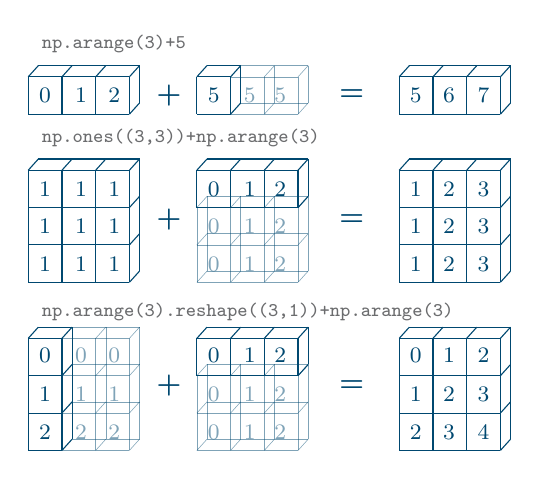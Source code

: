 % This file was created by matplotlib2tikz v0.6.2.
\begin{tikzpicture}
  \definecolor{blue}{RGB}{0,72,112}
  \definecolor{gray}{RGB}{107,108,110}
  \colorlet{black}{blue}
  \begin{axis}[
      hide axis,
      xmin=0, xmax=16,
      ymin=0.5, ymax=12.5
    ]
    \addplot [black]
    table {%
      1 11
      2 11
    };
    \addplot [black]
    table {%
      2 10
      2 11
    };
    \addplot [black]
    table {%
      1 10
      2 10
    };
    \addplot [black]
    table {%
      1 10
      1 11
    };
    \addplot [black]
    table {%
      1 11
      1.3 11.3
    };
    \addplot [black]
    table {%
      2 11
      2.3 11.3
    };
    \addplot [black]
    table {%
      1.3 11.3
      2.3 11.3
    };
    \addplot [black]
    table {%
      2 11
      3 11
    };
    \addplot [black]
    table {%
      3 10
      3 11
    };
    \addplot [black]
    table {%
      2 10
      3 10
    };
    \addplot [black]
    table {%
      3 11
      3.3 11.3
    };
    \addplot [black]
    table {%
      2.3 11.3
      3.3 11.3
    };
    \addplot [black]
    table {%
      3 11
      4 11
    };
    \addplot [black]
    table {%
      4 10
      4 11
    };
    \addplot [black]
    table {%
      3 10
      4 10
    };
    \addplot [black]
    table {%
      4 11
      4.3 11.3
    };
    \addplot [black]
    table {%
      4 10
      4.3 10.3
    };
    \addplot [black]
    table {%
      3.3 11.3
      4.3 11.3
    };
    \addplot [black]
    table {%
      4.3 10.3
      4.3 11.3
    };
    \addplot [black]
    table {%
      6 11
      7 11
    };
    \addplot [black]
    table {%
      7 10
      7 11
    };
    \addplot [black]
    table {%
      6 10
      7 10
    };
    \addplot [black]
    table {%
      6 10
      6 11
    };
    \addplot [black]
    table {%
      6 11
      6.3 11.3
    };
    \addplot [black]
    table {%
      7 11
      7.3 11.3
    };
    \addplot [black]
    table {%
      7 10
      7.3 10.3
    };
    \addplot [black]
    table {%
      6.3 11.3
      7.3 11.3
    };
    \addplot [black]
    table {%
      7.3 10.3
      7.3 11.3
    };
    \addplot [very thin, black, opacity=0.5]
    table {%
      7 11
      8 11
    };
    \addplot [very thin, black, opacity=0.5]
    table {%
      8 10
      8 11
    };
    \addplot [very thin, black, opacity=0.5]
    table {%
      7 10
      8 10
    };
    \addplot [very thin, black, opacity=0.5]
    table {%
      8 11
      8.3 11.3
    };
    \addplot [very thin, black, opacity=0.5]
    table {%
      8 10
      8.3 10.3
    };
    \addplot [very thin, black, opacity=0.5]
    table {%
      7.3 11.3
      8.3 11.3
    };
    \addplot [very thin, black, opacity=0.5]
    table {%
      8.3 10.3
      8.3 11.3
    };
    \addplot [very thin, black, opacity=0.5]
    table {%
      7.3 10.3
      8.3 10.3
    };
    \addplot [very thin, black, opacity=0.5]
    table {%
      8 11
      9 11
    };
    \addplot [very thin, black, opacity=0.5]
    table {%
      9 10
      9 11
    };
    \addplot [very thin, black, opacity=0.5]
    table {%
      8 10
      9 10
    };
    \addplot [very thin, black, opacity=0.5]
    table {%
      9 11
      9.3 11.3
    };
    \addplot [very thin, black, opacity=0.5]
    table {%
      9 10
      9.3 10.3
    };
    \addplot [very thin, black, opacity=0.5]
    table {%
      8.3 11.3
      9.3 11.3
    };
    \addplot [very thin, black, opacity=0.5]
    table {%
      9.3 10.3
      9.3 11.3
    };
    \addplot [very thin, black, opacity=0.5]
    table {%
      8.3 10.3
      9.3 10.3
    };
    \addplot [black]
    table {%
      12 11
      13 11
    };
    \addplot [black]
    table {%
      13 10
      13 11
    };
    \addplot [black]
    table {%
      12 10
      13 10
    };
    \addplot [black]
    table {%
      12 10
      12 11
    };
    \addplot [black]
    table {%
      12 11
      12.3 11.3
    };
    \addplot [black]
    table {%
      13 11
      13.3 11.3
    };
    \addplot [black]
    table {%
      12.3 11.3
      13.3 11.3
    };
    \addplot [black]
    table {%
      13 11
      14 11
    };
    \addplot [black]
    table {%
      14 10
      14 11
    };
    \addplot [black]
    table {%
      13 10
      14 10
    };
    \addplot [black]
    table {%
      14 11
      14.3 11.3
    };
    \addplot [black]
    table {%
      13.3 11.3
      14.3 11.3
    };
    \addplot [black]
    table {%
      14 11
      15 11
    };
    \addplot [black]
    table {%
      15 10
      15 11
    };
    \addplot [black]
    table {%
      14 10
      15 10
    };
    \addplot [black]
    table {%
      15 11
      15.3 11.3
    };
    \addplot [black]
    table {%
      15 10
      15.3 10.3
    };
    \addplot [black]
    table {%
      14.3 11.3
      15.3 11.3
    };
    \addplot [black]
    table {%
      15.3 10.3
      15.3 11.3
    };
    \addplot [black]
    table {%
      1 8.5
      2 8.5
    };
    \addplot [black]
    table {%
      2 7.5
      2 8.5
    };
    \addplot [black]
    table {%
      1 7.5
      2 7.5
    };
    \addplot [black]
    table {%
      1 7.5
      1 8.5
    };
    \addplot [black]
    table {%
      1 8.5
      1.3 8.8
    };
    \addplot [black]
    table {%
      2 8.5
      2.3 8.8
    };
    \addplot [black]
    table {%
      1.3 8.8
      2.3 8.8
    };
    \addplot [black]
    table {%
      2 8.5
      3 8.5
    };
    \addplot [black]
    table {%
      3 7.5
      3 8.5
    };
    \addplot [black]
    table {%
      2 7.5
      3 7.5
    };
    \addplot [black]
    table {%
      3 8.5
      3.3 8.8
    };
    \addplot [black]
    table {%
      2.3 8.8
      3.3 8.8
    };
    \addplot [black]
    table {%
      3 8.5
      4 8.5
    };
    \addplot [black]
    table {%
      4 7.5
      4 8.5
    };
    \addplot [black]
    table {%
      3 7.5
      4 7.5
    };
    \addplot [black]
    table {%
      4 8.5
      4.3 8.8
    };
    \addplot [black]
    table {%
      4 7.5
      4.3 7.8
    };
    \addplot [black]
    table {%
      3.3 8.8
      4.3 8.8
    };
    \addplot [black]
    table {%
      4.3 7.8
      4.3 8.8
    };
    \addplot [black]
    table {%
      2 6.5
      2 7.5
    };
    \addplot [black]
    table {%
      1 6.5
      2 6.5
    };
    \addplot [black]
    table {%
      1 6.5
      1 7.5
    };
    \addplot [black]
    table {%
      3 6.5
      3 7.5
    };
    \addplot [black]
    table {%
      2 6.5
      3 6.5
    };
    \addplot [black]
    table {%
      4 6.5
      4 7.5
    };
    \addplot [black]
    table {%
      3 6.5
      4 6.5
    };
    \addplot [black]
    table {%
      4 6.5
      4.3 6.8
    };
    \addplot [black]
    table {%
      4.3 6.8
      4.3 7.8
    };
    \addplot [black]
    table {%
      2 5.5
      2 6.5
    };
    \addplot [black]
    table {%
      1 5.5
      2 5.5
    };
    \addplot [black]
    table {%
      1 5.5
      1 6.5
    };
    \addplot [black]
    table {%
      3 5.5
      3 6.5
    };
    \addplot [black]
    table {%
      2 5.5
      3 5.5
    };
    \addplot [black]
    table {%
      4 5.5
      4 6.5
    };
    \addplot [black]
    table {%
      3 5.5
      4 5.5
    };
    \addplot [black]
    table {%
      4 5.5
      4.3 5.8
    };
    \addplot [black]
    table {%
      4.3 5.8
      4.3 6.8
    };
    \addplot [black]
    table {%
      6 8.5
      7 8.5
    };
    \addplot [black]
    table {%
      7 7.5
      7 8.5
    };
    \addplot [black]
    table {%
      6 7.5
      7 7.5
    };
    \addplot [black]
    table {%
      6 7.5
      6 8.5
    };
    \addplot [black]
    table {%
      6 8.5
      6.3 8.8
    };
    \addplot [black]
    table {%
      7 8.5
      7.3 8.8
    };
    \addplot [black]
    table {%
      6.3 8.8
      7.3 8.8
    };
    \addplot [black]
    table {%
      7 8.5
      8 8.5
    };
    \addplot [black]
    table {%
      8 7.5
      8 8.5
    };
    \addplot [black]
    table {%
      7 7.5
      8 7.5
    };
    \addplot [black]
    table {%
      8 8.5
      8.3 8.8
    };
    \addplot [black]
    table {%
      7.3 8.8
      8.3 8.8
    };
    \addplot [black]
    table {%
      8 8.5
      9 8.5
    };
    \addplot [black]
    table {%
      9 7.5
      9 8.5
    };
    \addplot [black]
    table {%
      8 7.5
      9 7.5
    };
    \addplot [black]
    table {%
      9 8.5
      9.3 8.8
    };
    \addplot [black]
    table {%
      9 7.5
      9.3 7.8
    };
    \addplot [black]
    table {%
      8.3 8.8
      9.3 8.8
    };
    \addplot [black]
    table {%
      9.3 7.8
      9.3 8.8
    };
    \addplot [very thin, black, opacity=0.5]
    table {%
      7 6.5
      7 7.5
    };
    \addplot [very thin, black, opacity=0.5]
    table {%
      6 6.5
      7 6.5
    };
    \addplot [very thin, black, opacity=0.5]
    table {%
      6 6.5
      6 7.5
    };
    \addplot [very thin, black, opacity=0.5]
    table {%
      6 7.5
      6.3 7.8
    };
    \addplot [very thin, black, opacity=0.5]
    table {%
      7 7.5
      7.3 7.8
    };
    \addplot [very thin, black, opacity=0.5]
    table {%
      7 6.5
      7.3 6.8
    };
    \addplot [very thin, black, opacity=0.5]
    table {%
      6 6.5
      6.3 6.8
    };
    \addplot [very thin, black, opacity=0.5]
    table {%
      6.3 7.8
      7.3 7.8
    };
    \addplot [very thin, black, opacity=0.5]
    table {%
      7.3 6.8
      7.3 7.8
    };
    \addplot [very thin, black, opacity=0.5]
    table {%
      6.3 6.8
      7.3 6.8
    };
    \addplot [very thin, black, opacity=0.5]
    table {%
      6.3 6.8
      6.3 7.8
    };
    \addplot [very thin, black, opacity=0.5]
    table {%
      8 6.5
      8 7.5
    };
    \addplot [very thin, black, opacity=0.5]
    table {%
      7 6.5
      8 6.5
    };
    \addplot [very thin, black, opacity=0.5]
    table {%
      8 7.5
      8.3 7.8
    };
    \addplot [very thin, black, opacity=0.5]
    table {%
      8 6.5
      8.3 6.8
    };
    \addplot [very thin, black, opacity=0.5]
    table {%
      7.3 7.8
      8.3 7.8
    };
    \addplot [very thin, black, opacity=0.5]
    table {%
      8.3 6.8
      8.3 7.8
    };
    \addplot [very thin, black, opacity=0.5]
    table {%
      7.3 6.8
      8.3 6.8
    };
    \addplot [very thin, black, opacity=0.5]
    table {%
      9 6.5
      9 7.5
    };
    \addplot [very thin, black, opacity=0.5]
    table {%
      8 6.5
      9 6.5
    };
    \addplot [very thin, black, opacity=0.5]
    table {%
      9 7.5
      9.3 7.8
    };
    \addplot [very thin, black, opacity=0.5]
    table {%
      9 6.5
      9.3 6.8
    };
    \addplot [very thin, black, opacity=0.5]
    table {%
      8.3 7.8
      9.3 7.8
    };
    \addplot [very thin, black, opacity=0.5]
    table {%
      9.3 6.8
      9.3 7.8
    };
    \addplot [very thin, black, opacity=0.5]
    table {%
      8.3 6.8
      9.3 6.8
    };
    \addplot [very thin, black, opacity=0.5]
    table {%
      7 5.5
      7 6.5
    };
    \addplot [very thin, black, opacity=0.5]
    table {%
      6 5.5
      7 5.5
    };
    \addplot [very thin, black, opacity=0.5]
    table {%
      6 5.5
      6 6.5
    };
    \addplot [very thin, black, opacity=0.5]
    table {%
      7 5.5
      7.3 5.8
    };
    \addplot [very thin, black, opacity=0.5]
    table {%
      6 5.5
      6.3 5.8
    };
    \addplot [very thin, black, opacity=0.5]
    table {%
      7.3 5.8
      7.3 6.8
    };
    \addplot [very thin, black, opacity=0.5]
    table {%
      6.3 5.8
      7.3 5.8
    };
    \addplot [very thin, black, opacity=0.5]
    table {%
      6.3 5.8
      6.3 6.8
    };
    \addplot [very thin, black, opacity=0.5]
    table {%
      8 5.5
      8 6.5
    };
    \addplot [very thin, black, opacity=0.5]
    table {%
      7 5.5
      8 5.5
    };
    \addplot [very thin, black, opacity=0.5]
    table {%
      8 5.5
      8.3 5.8
    };
    \addplot [very thin, black, opacity=0.5]
    table {%
      8.3 5.8
      8.3 6.8
    };
    \addplot [very thin, black, opacity=0.5]
    table {%
      7.3 5.8
      8.3 5.8
    };
    \addplot [very thin, black, opacity=0.5]
    table {%
      9 5.5
      9 6.5
    };
    \addplot [very thin, black, opacity=0.5]
    table {%
      8 5.5
      9 5.5
    };
    \addplot [very thin, black, opacity=0.5]
    table {%
      9 5.5
      9.3 5.8
    };
    \addplot [very thin, black, opacity=0.5]
    table {%
      9.3 5.8
      9.3 6.8
    };
    \addplot [very thin, black, opacity=0.5]
    table {%
      8.3 5.8
      9.3 5.8
    };
    \addplot [black]
    table {%
      12 8.5
      13 8.5
    };
    \addplot [black]
    table {%
      13 7.5
      13 8.5
    };
    \addplot [black]
    table {%
      12 7.5
      13 7.5
    };
    \addplot [black]
    table {%
      12 7.5
      12 8.5
    };
    \addplot [black]
    table {%
      12 8.5
      12.3 8.8
    };
    \addplot [black]
    table {%
      13 8.5
      13.3 8.8
    };
    \addplot [black]
    table {%
      12.3 8.8
      13.3 8.8
    };
    \addplot [black]
    table {%
      13 8.5
      14 8.5
    };
    \addplot [black]
    table {%
      14 7.5
      14 8.5
    };
    \addplot [black]
    table {%
      13 7.5
      14 7.5
    };
    \addplot [black]
    table {%
      14 8.5
      14.3 8.8
    };
    \addplot [black]
    table {%
      13.3 8.8
      14.3 8.8
    };
    \addplot [black]
    table {%
      14 8.5
      15 8.5
    };
    \addplot [black]
    table {%
      15 7.5
      15 8.5
    };
    \addplot [black]
    table {%
      14 7.5
      15 7.5
    };
    \addplot [black]
    table {%
      15 8.5
      15.3 8.8
    };
    \addplot [black]
    table {%
      15 7.5
      15.3 7.8
    };
    \addplot [black]
    table {%
      14.3 8.8
      15.3 8.8
    };
    \addplot [black]
    table {%
      15.3 7.8
      15.3 8.8
    };
    \addplot [black]
    table {%
      13 6.5
      13 7.5
    };
    \addplot [black]
    table {%
      12 6.5
      13 6.5
    };
    \addplot [black]
    table {%
      12 6.5
      12 7.5
    };
    \addplot [black]
    table {%
      14 6.5
      14 7.5
    };
    \addplot [black]
    table {%
      13 6.5
      14 6.5
    };
    \addplot [black]
    table {%
      15 6.5
      15 7.5
    };
    \addplot [black]
    table {%
      14 6.5
      15 6.5
    };
    \addplot [black]
    table {%
      15 6.5
      15.3 6.8
    };
    \addplot [black]
    table {%
      15.3 6.8
      15.3 7.8
    };
    \addplot [black]
    table {%
      13 5.5
      13 6.5
    };
    \addplot [black]
    table {%
      12 5.5
      13 5.5
    };
    \addplot [black]
    table {%
      12 5.5
      12 6.5
    };
    \addplot [black]
    table {%
      14 5.5
      14 6.5
    };
    \addplot [black]
    table {%
      13 5.5
      14 5.5
    };
    \addplot [black]
    table {%
      15 5.5
      15 6.5
    };
    \addplot [black]
    table {%
      14 5.5
      15 5.5
    };
    \addplot [black]
    table {%
      15 5.5
      15.3 5.8
    };
    \addplot [black]
    table {%
      15.3 5.8
      15.3 6.8
    };
    \addplot [black]
    table {%
      1 4
      2 4
    };
    \addplot [black]
    table {%
      2 3
      2 4
    };
    \addplot [black]
    table {%
      1 3
      2 3
    };
    \addplot [black]
    table {%
      1 3
      1 4
    };
    \addplot [black]
    table {%
      1 4
      1.3 4.3
    };
    \addplot [black]
    table {%
      2 4
      2.3 4.3
    };
    \addplot [black]
    table {%
      2 3
      2.3 3.3
    };
    \addplot [black]
    table {%
      1.3 4.3
      2.3 4.3
    };
    \addplot [black]
    table {%
      2.3 3.3
      2.3 4.3
    };
    \addplot [black]
    table {%
      2 2
      2 3
    };
    \addplot [black]
    table {%
      1 2
      2 2
    };
    \addplot [black]
    table {%
      1 2
      1 3
    };
    \addplot [black]
    table {%
      2 2
      2.3 2.3
    };
    \addplot [black]
    table {%
      2.3 2.3
      2.3 3.3
    };
    \addplot [black]
    table {%
      2 1
      2 2
    };
    \addplot [black]
    table {%
      1 1
      2 1
    };
    \addplot [black]
    table {%
      1 1
      1 2
    };
    \addplot [black]
    table {%
      2 1
      2.3 1.3
    };
    \addplot [black]
    table {%
      2.3 1.3
      2.3 2.3
    };
    \addplot [very thin, black, opacity=0.5]
    table {%
      2 4
      3 4
    };
    \addplot [very thin, black, opacity=0.5]
    table {%
      3 3
      3 4
    };
    \addplot [very thin, black, opacity=0.5]
    table {%
      2 3
      3 3
    };
    \addplot [very thin, black, opacity=0.5]
    table {%
      3 4
      3.3 4.3
    };
    \addplot [very thin, black, opacity=0.5]
    table {%
      3 3
      3.3 3.3
    };
    \addplot [very thin, black, opacity=0.5]
    table {%
      2.3 4.3
      3.3 4.3
    };
    \addplot [very thin, black, opacity=0.5]
    table {%
      3.3 3.3
      3.3 4.3
    };
    \addplot [very thin, black, opacity=0.5]
    table {%
      2.3 3.3
      3.3 3.3
    };
    \addplot [very thin, black, opacity=0.5]
    table {%
      3 2
      3 3
    };
    \addplot [very thin, black, opacity=0.5]
    table {%
      2 2
      3 2
    };
    \addplot [very thin, black, opacity=0.5]
    table {%
      3 2
      3.3 2.3
    };
    \addplot [very thin, black, opacity=0.5]
    table {%
      3.3 2.3
      3.3 3.3
    };
    \addplot [very thin, black, opacity=0.5]
    table {%
      2.3 2.3
      3.3 2.3
    };
    \addplot [very thin, black, opacity=0.5]
    table {%
      3 1
      3 2
    };
    \addplot [very thin, black, opacity=0.5]
    table {%
      2 1
      3 1
    };
    \addplot [very thin, black, opacity=0.5]
    table {%
      3 1
      3.3 1.3
    };
    \addplot [very thin, black, opacity=0.5]
    table {%
      3.3 1.3
      3.3 2.3
    };
    \addplot [very thin, black, opacity=0.5]
    table {%
      2.3 1.3
      3.3 1.3
    };
    \addplot [very thin, black, opacity=0.5]
    table {%
      3 4
      4 4
    };
    \addplot [very thin, black, opacity=0.5]
    table {%
      4 3
      4 4
    };
    \addplot [very thin, black, opacity=0.5]
    table {%
      3 3
      4 3
    };
    \addplot [very thin, black, opacity=0.5]
    table {%
      4 4
      4.3 4.3
    };
    \addplot [very thin, black, opacity=0.5]
    table {%
      4 3
      4.3 3.3
    };
    \addplot [very thin, black, opacity=0.5]
    table {%
      3.3 4.3
      4.3 4.3
    };
    \addplot [very thin, black, opacity=0.5]
    table {%
      4.3 3.3
      4.3 4.3
    };
    \addplot [very thin, black, opacity=0.5]
    table {%
      3.3 3.3
      4.3 3.3
    };
    \addplot [very thin, black, opacity=0.5]
    table {%
      4 2
      4 3
    };
    \addplot [very thin, black, opacity=0.5]
    table {%
      3 2
      4 2
    };
    \addplot [very thin, black, opacity=0.5]
    table {%
      4 2
      4.3 2.3
    };
    \addplot [very thin, black, opacity=0.5]
    table {%
      4.3 2.3
      4.3 3.3
    };
    \addplot [very thin, black, opacity=0.5]
    table {%
      3.3 2.3
      4.3 2.3
    };
    \addplot [very thin, black, opacity=0.5]
    table {%
      4 1
      4 2
    };
    \addplot [very thin, black, opacity=0.5]
    table {%
      3 1
      4 1
    };
    \addplot [very thin, black, opacity=0.5]
    table {%
      4 1
      4.3 1.3
    };
    \addplot [very thin, black, opacity=0.5]
    table {%
      4.3 1.3
      4.3 2.3
    };
    \addplot [very thin, black, opacity=0.5]
    table {%
      3.3 1.3
      4.3 1.3
    };
    \addplot [black]
    table {%
      6 4
      7 4
    };
    \addplot [black]
    table {%
      7 3
      7 4
    };
    \addplot [black]
    table {%
      6 3
      7 3
    };
    \addplot [black]
    table {%
      6 3
      6 4
    };
    \addplot [black]
    table {%
      6 4
      6.3 4.3
    };
    \addplot [black]
    table {%
      7 4
      7.3 4.3
    };
    \addplot [black]
    table {%
      6.3 4.3
      7.3 4.3
    };
    \addplot [black]
    table {%
      7 4
      8 4
    };
    \addplot [black]
    table {%
      8 3
      8 4
    };
    \addplot [black]
    table {%
      7 3
      8 3
    };
    \addplot [black]
    table {%
      8 4
      8.3 4.3
    };
    \addplot [black]
    table {%
      7.3 4.3
      8.3 4.3
    };
    \addplot [black]
    table {%
      8 4
      9 4
    };
    \addplot [black]
    table {%
      9 3
      9 4
    };
    \addplot [black]
    table {%
      8 3
      9 3
    };
    \addplot [black]
    table {%
      9 4
      9.3 4.3
    };
    \addplot [black]
    table {%
      9 3
      9.3 3.3
    };
    \addplot [black]
    table {%
      8.3 4.3
      9.3 4.3
    };
    \addplot [black]
    table {%
      9.3 3.3
      9.3 4.3
    };
    \addplot [very thin, black, opacity=0.5]
    table {%
      7 2
      7 3
    };
    \addplot [very thin, black, opacity=0.5]
    table {%
      6 2
      7 2
    };
    \addplot [very thin, black, opacity=0.5]
    table {%
      6 2
      6 3
    };
    \addplot [very thin, black, opacity=0.5]
    table {%
      6 3
      6.3 3.3
    };
    \addplot [very thin, black, opacity=0.5]
    table {%
      7 3
      7.3 3.3
    };
    \addplot [very thin, black, opacity=0.5]
    table {%
      7 2
      7.3 2.3
    };
    \addplot [very thin, black, opacity=0.5]
    table {%
      6 2
      6.3 2.3
    };
    \addplot [very thin, black, opacity=0.5]
    table {%
      6.3 3.3
      7.3 3.3
    };
    \addplot [very thin, black, opacity=0.5]
    table {%
      7.3 2.3
      7.3 3.3
    };
    \addplot [very thin, black, opacity=0.5]
    table {%
      6.3 2.3
      7.3 2.3
    };
    \addplot [very thin, black, opacity=0.5]
    table {%
      6.3 2.3
      6.3 3.3
    };
    \addplot [very thin, black, opacity=0.5]
    table {%
      8 2
      8 3
    };
    \addplot [very thin, black, opacity=0.5]
    table {%
      7 2
      8 2
    };
    \addplot [very thin, black, opacity=0.5]
    table {%
      8 3
      8.3 3.3
    };
    \addplot [very thin, black, opacity=0.5]
    table {%
      8 2
      8.3 2.3
    };
    \addplot [very thin, black, opacity=0.5]
    table {%
      7.3 3.3
      8.3 3.3
    };
    \addplot [very thin, black, opacity=0.5]
    table {%
      8.3 2.3
      8.3 3.3
    };
    \addplot [very thin, black, opacity=0.5]
    table {%
      7.3 2.3
      8.3 2.3
    };
    \addplot [very thin, black, opacity=0.5]
    table {%
      9 2
      9 3
    };
    \addplot [very thin, black, opacity=0.5]
    table {%
      8 2
      9 2
    };
    \addplot [very thin, black, opacity=0.5]
    table {%
      9 3
      9.3 3.3
    };
    \addplot [very thin, black, opacity=0.5]
    table {%
      9 2
      9.3 2.3
    };
    \addplot [very thin, black, opacity=0.5]
    table {%
      8.3 3.3
      9.3 3.3
    };
    \addplot [very thin, black, opacity=0.5]
    table {%
      9.3 2.3
      9.3 3.3
    };
    \addplot [very thin, black, opacity=0.5]
    table {%
      8.3 2.3
      9.3 2.3
    };
    \addplot [very thin, black, opacity=0.5]
    table {%
      7 1
      7 2
    };
    \addplot [very thin, black, opacity=0.5]
    table {%
      6 1
      7 1
    };
    \addplot [very thin, black, opacity=0.5]
    table {%
      6 1
      6 2
    };
    \addplot [very thin, black, opacity=0.5]
    table {%
      7 1
      7.3 1.3
    };
    \addplot [very thin, black, opacity=0.5]
    table {%
      6 1
      6.3 1.3
    };
    \addplot [very thin, black, opacity=0.5]
    table {%
      7.3 1.3
      7.3 2.3
    };
    \addplot [very thin, black, opacity=0.5]
    table {%
      6.3 1.3
      7.3 1.3
    };
    \addplot [very thin, black, opacity=0.5]
    table {%
      6.3 1.3
      6.3 2.3
    };
    \addplot [very thin, black, opacity=0.5]
    table {%
      8 1
      8 2
    };
    \addplot [very thin, black, opacity=0.5]
    table {%
      7 1
      8 1
    };
    \addplot [very thin, black, opacity=0.5]
    table {%
      8 1
      8.3 1.3
    };
    \addplot [very thin, black, opacity=0.5]
    table {%
      8.3 1.3
      8.3 2.3
    };
    \addplot [very thin, black, opacity=0.5]
    table {%
      7.3 1.3
      8.3 1.3
    };
    \addplot [very thin, black, opacity=0.5]
    table {%
      9 1
      9 2
    };
    \addplot [very thin, black, opacity=0.5]
    table {%
      8 1
      9 1
    };
    \addplot [very thin, black, opacity=0.5]
    table {%
      9 1
      9.3 1.3
    };
    \addplot [very thin, black, opacity=0.5]
    table {%
      9.3 1.3
      9.3 2.3
    };
    \addplot [very thin, black, opacity=0.5]
    table {%
      8.3 1.3
      9.3 1.3
    };
    \addplot [black]
    table {%
      12 4
      13 4
    };
    \addplot [black]
    table {%
      13 3
      13 4
    };
    \addplot [black]
    table {%
      12 3
      13 3
    };
    \addplot [black]
    table {%
      12 3
      12 4
    };
    \addplot [black]
    table {%
      12 4
      12.3 4.3
    };
    \addplot [black]
    table {%
      13 4
      13.3 4.3
    };
    \addplot [black]
    table {%
      12.3 4.3
      13.3 4.3
    };
    \addplot [black]
    table {%
      13 4
      14 4
    };
    \addplot [black]
    table {%
      14 3
      14 4
    };
    \addplot [black]
    table {%
      13 3
      14 3
    };
    \addplot [black]
    table {%
      14 4
      14.3 4.3
    };
    \addplot [black]
    table {%
      13.3 4.3
      14.3 4.3
    };
    \addplot [black]
    table {%
      14 4
      15 4
    };
    \addplot [black]
    table {%
      15 3
      15 4
    };
    \addplot [black]
    table {%
      14 3
      15 3
    };
    \addplot [black]
    table {%
      15 4
      15.3 4.3
    };
    \addplot [black]
    table {%
      15 3
      15.3 3.3
    };
    \addplot [black]
    table {%
      14.3 4.3
      15.3 4.3
    };
    \addplot [black]
    table {%
      15.3 3.3
      15.3 4.3
    };
    \addplot [black]
    table {%
      13 2
      13 3
    };
    \addplot [black]
    table {%
      12 2
      13 2
    };
    \addplot [black]
    table {%
      12 2
      12 3
    };
    \addplot [black]
    table {%
      14 2
      14 3
    };
    \addplot [black]
    table {%
      13 2
      14 2
    };
    \addplot [black]
    table {%
      15 2
      15 3
    };
    \addplot [black]
    table {%
      14 2
      15 2
    };
    \addplot [black]
    table {%
      15 2
      15.3 2.3
    };
    \addplot [black]
    table {%
      15.3 2.3
      15.3 3.3
    };
    \addplot [black]
    table {%
      13 1
      13 2
    };
    \addplot [black]
    table {%
      12 1
      13 1
    };
    \addplot [black]
    table {%
      12 1
      12 2
    };
    \addplot [black]
    table {%
      14 1
      14 2
    };
    \addplot [black]
    table {%
      13 1
      14 1
    };
    \addplot [black]
    table {%
      15 1
      15 2
    };
    \addplot [black]
    table {%
      14 1
      15 1
    };
    \addplot [black]
    table {%
      15 1
      15.3 1.3
    };
    \addplot [black]
    table {%
      15.3 1.3
      15.3 2.3
    };
  \end{axis}

  \begin{scope}[gray]
    \scriptsize
    \path (0.5,2) node[right] {\texttt{np.arange(3).reshape((3,1))+np.arange(3)}};
    \path (0.5,4.2) node[right] {\texttt{np.ones((3,3))+np.arange(3)}};
    \path (0.5,5.4) node[right] {\texttt{np.arange(3)+5}};
  \end{scope}

  \begin{scope}[blue]
    \footnotesize

    \begin{scope}
      \path (0.46,4.75) node[right] {0};
      \path (0.46,3.55) node[right] {1};
      \path (0.46,3.08) node[right] {1};
      \path (0.46,2.60) node[right] {1};
      \path (0.46,1.45) node[right] {0};
      \path (0.46,0.95) node[right] {1};
      \path (0.46,0.47) node[right] {2};
    \end{scope}
    \begin{scope}[xshift=25pt]
      \path (0.46,4.75) node[right] {2};
      \path (0.46,3.55) node[right] {1};
      \path (0.46,3.08) node[right] {1};
      \path (0.46,2.60) node[right] {1};
      \path (0.46,1.45) node[right,opacity=0.5] {0};
      \path (0.46,0.95) node[right,opacity=0.5] {1};
      \path (0.46,0.47) node[right,opacity=0.5] {2};
    \end{scope}
    \begin{scope}[xshift=13pt]
      \path (0.46,4.75) node[right] {1};
      \path (0.46,3.55) node[right] {1};
      \path (0.46,3.08) node[right] {1};
      \path (0.46,2.60) node[right] {1};
      \path (0.46,1.45) node[right, opacity=0.5] {0};
      \path (0.46,0.95) node[right, opacity=0.5] {1};
      \path (0.46,0.47) node[right, opacity=0.5] {2};
    \end{scope}
    \begin{scope}[xshift=61pt]
      \path (0.46,4.75) node[right] {5};
      \path (0.46,3.55) node[right] {0};
      \path (0.46,3.08) node[right,opacity=0.5] {0};
      \path (0.46,2.60) node[right,opacity=0.5] {0};
      \path (0.46,1.45) node[right] {0};
      \path (0.46,0.95) node[right,opacity=0.5] {0};
      \path (0.46,0.47) node[right,opacity=0.5] {0};
    \end{scope}
    \begin{scope}[xshift=74pt]
      \path (0.46,4.75) node[right,opacity=0.5] {5};
      \path (0.46,3.55) node[right] {1};
      \path (0.46,3.08) node[right,opacity=0.5] {1};
      \path (0.46,2.60) node[right,opacity=0.5] {1};
      \path (0.46,1.45) node[right] {1};
      \path (0.46,0.95) node[right,opacity=0.5] {1};
      \path (0.46,0.47) node[right,opacity=0.5] {1};
    \end{scope}
    \begin{scope}[xshift=85pt]
      \path (0.46,4.75) node[right,opacity=0.5] {5};
      \path (0.46,3.55) node[right] {2};
      \path (0.46,3.08) node[right,opacity=0.5] {2};
      \path (0.46,2.60) node[right,opacity=0.5] {2};
      \path (0.46,1.45) node[right] {2};
      \path (0.46,0.95) node[right,opacity=0.5] {2};
      \path (0.46,0.47) node[right,opacity=0.5] {2};
    \end{scope}
    \begin{scope}[xshift=134pt]
      \path (0.46,4.75) node[right] {5};
      \path (0.46,3.55) node[right] {1};
      \path (0.46,3.08) node[right] {1};
      \path (0.46,2.60) node[right] {1};
      \path (0.46,1.45) node[right] {0};
      \path (0.46,0.95) node[right] {1};
      \path (0.46,0.47) node[right] {2};
    \end{scope}
    \begin{scope}[xshift=146pt]
      \path (0.46,4.75) node[right] {6};
      \path (0.46,3.55) node[right] {2};
      \path (0.46,3.08) node[right] {2};
      \path (0.46,2.60) node[right] {2};
      \path (0.46,1.45) node[right] {1};
      \path (0.46,0.95) node[right] {2};
      \path (0.46,0.47) node[right] {3};
    \end{scope}
    \begin{scope}[xshift=158.5pt]
      \path (0.46,4.75) node[right] {7};
      \path (0.46,3.55) node[right] {3};
      \path (0.46,3.08) node[right] {3};
      \path (0.46,2.60) node[right] {3};
      \path (0.46,1.45) node[right] {2};
      \path (0.46,0.95) node[right] {3};
      \path (0.46,0.47) node[right] {4};
    \end{scope}
  \end{scope}

  \begin{scope}[xshift=42pt,blue]
    \path (0.46,4.75) node[right] {\bf+};
    \path (0.46,4.75) node[right, yshift=-45pt] {\bf+};
    \path (0.46,4.75) node[right, yshift=-105pt] {\bf+};
  \end{scope}
  \begin{scope}[xshift=108pt,blue]
    \path (0.46,4.75) node[right] {\bf=};
    \path (0.46,4.75) node[right, yshift=-45pt] {\bf=};
    \path (0.46,4.75) node[right, yshift=-105pt] {\bf=};
  \end{scope}


\end{tikzpicture}
